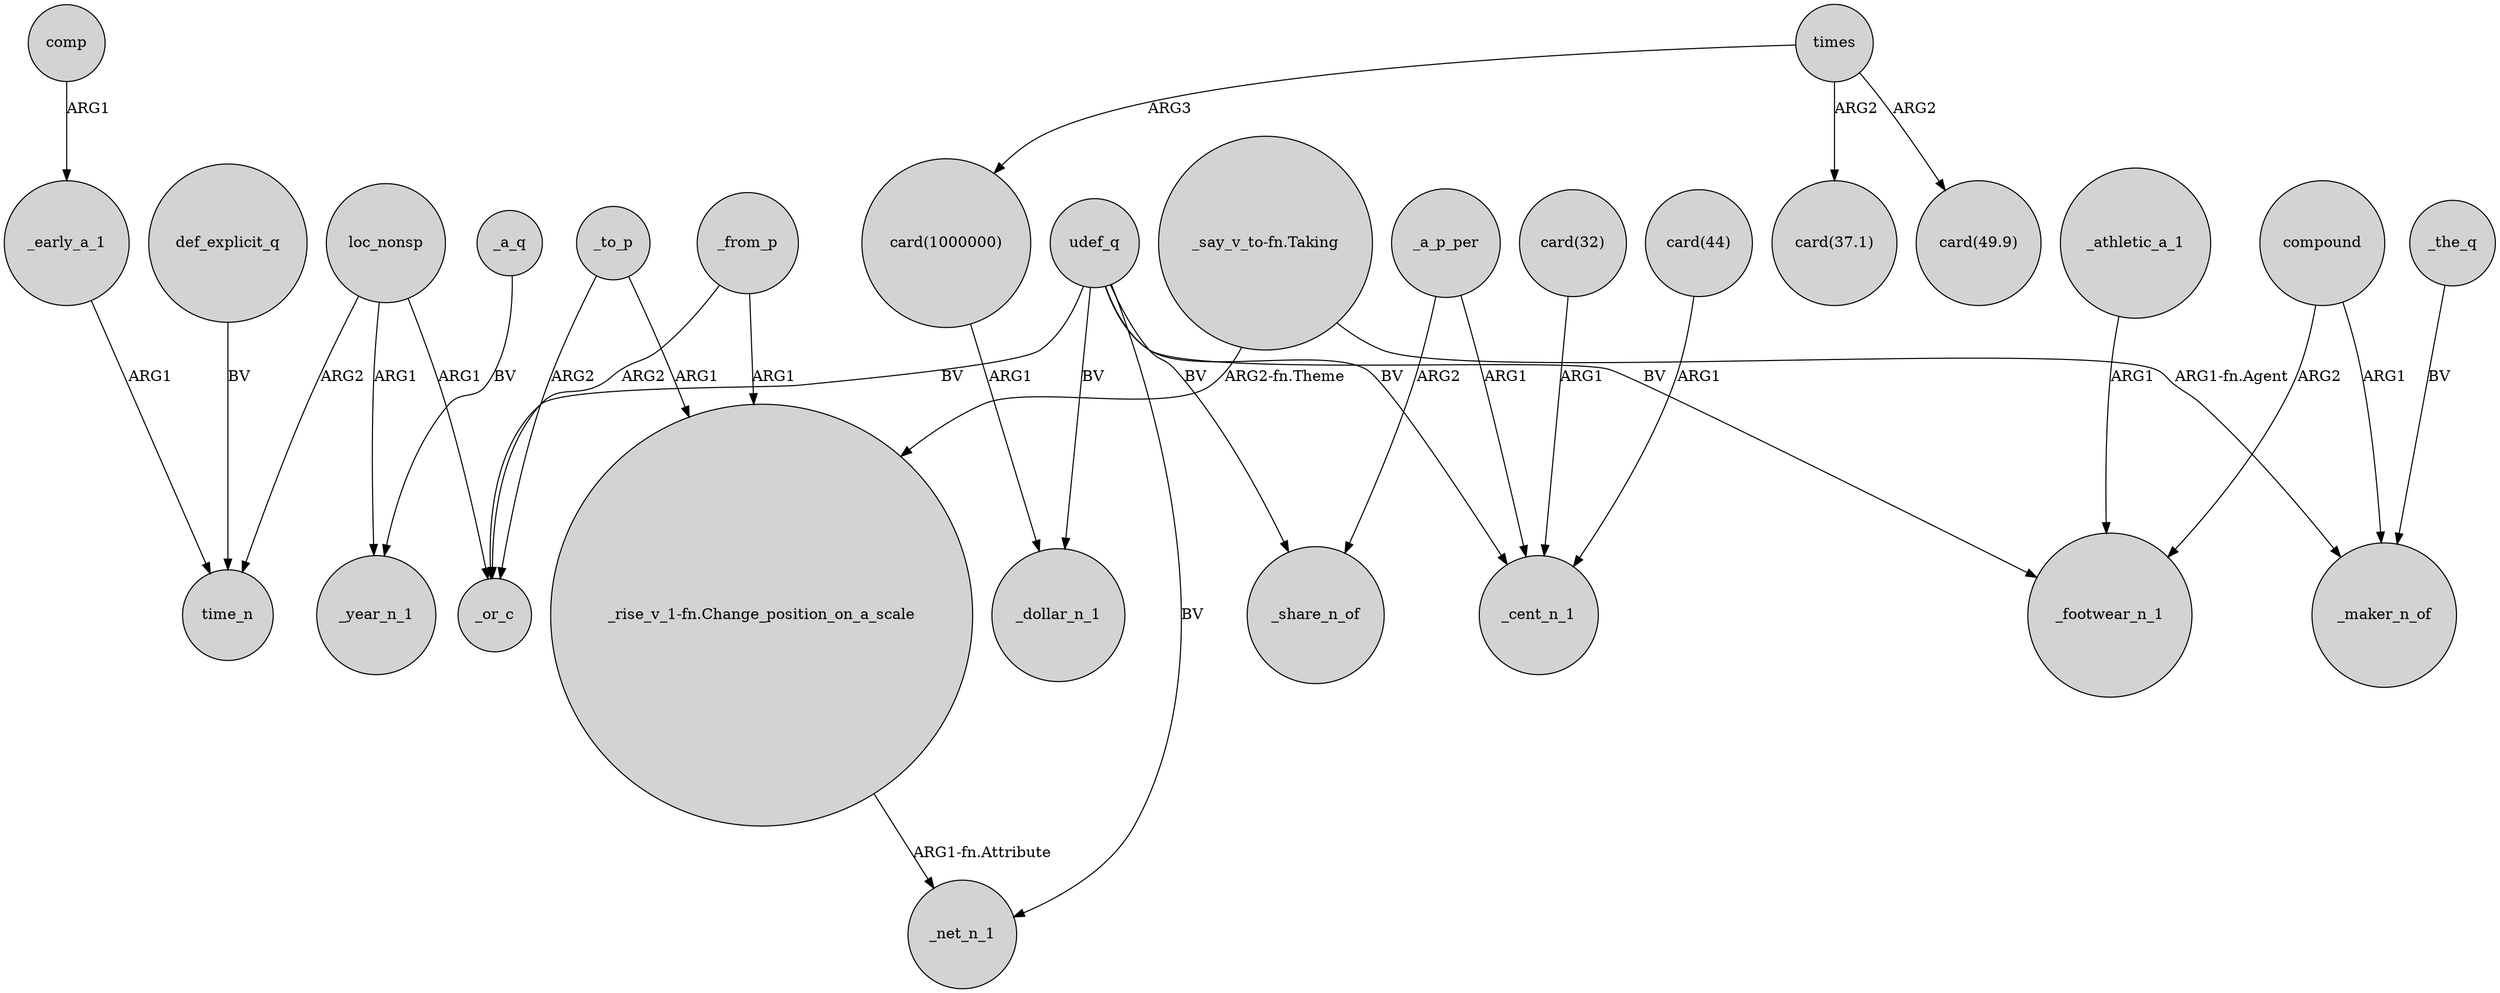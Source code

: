 digraph {
	node [shape=circle style=filled]
	_early_a_1 -> time_n [label=ARG1]
	"_say_v_to-fn.Taking" -> "_rise_v_1-fn.Change_position_on_a_scale" [label="ARG2-fn.Theme"]
	_to_p -> _or_c [label=ARG2]
	times -> "card(49.9)" [label=ARG2]
	_a_p_per -> _cent_n_1 [label=ARG1]
	_to_p -> "_rise_v_1-fn.Change_position_on_a_scale" [label=ARG1]
	loc_nonsp -> _year_n_1 [label=ARG1]
	times -> "card(1000000)" [label=ARG3]
	comp -> _early_a_1 [label=ARG1]
	"card(32)" -> _cent_n_1 [label=ARG1]
	_a_q -> _year_n_1 [label=BV]
	udef_q -> _cent_n_1 [label=BV]
	udef_q -> _or_c [label=BV]
	_athletic_a_1 -> _footwear_n_1 [label=ARG1]
	_a_p_per -> _share_n_of [label=ARG2]
	"card(44)" -> _cent_n_1 [label=ARG1]
	"_say_v_to-fn.Taking" -> _maker_n_of [label="ARG1-fn.Agent"]
	"_rise_v_1-fn.Change_position_on_a_scale" -> _net_n_1 [label="ARG1-fn.Attribute"]
	udef_q -> _share_n_of [label=BV]
	udef_q -> _net_n_1 [label=BV]
	udef_q -> _dollar_n_1 [label=BV]
	"card(1000000)" -> _dollar_n_1 [label=ARG1]
	_from_p -> _or_c [label=ARG2]
	loc_nonsp -> _or_c [label=ARG1]
	times -> "card(37.1)" [label=ARG2]
	compound -> _maker_n_of [label=ARG1]
	def_explicit_q -> time_n [label=BV]
	loc_nonsp -> time_n [label=ARG2]
	_the_q -> _maker_n_of [label=BV]
	compound -> _footwear_n_1 [label=ARG2]
	udef_q -> _footwear_n_1 [label=BV]
	_from_p -> "_rise_v_1-fn.Change_position_on_a_scale" [label=ARG1]
}
